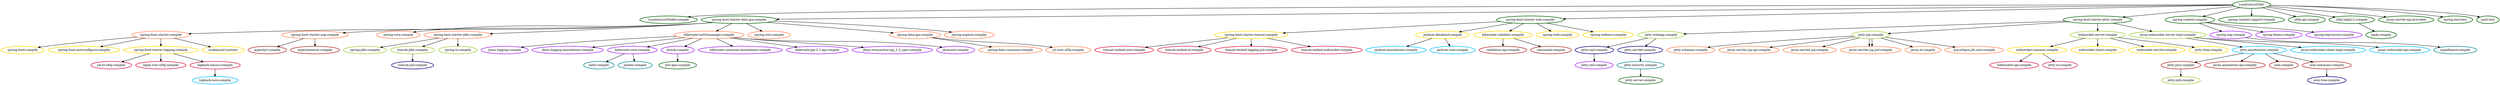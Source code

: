 digraph "com.djh.location.list:LocationListDAO:jar:1.0-SNAPSHOT" { 
edge[arrowsize=1.0, penwidth=1.5];node[penwidth=2.5];
	 node[color=darkgreen] "LocationListDAO" -> "LocationListModel:compile";
	 node[color=darkgreen] "LocationListDAO" -> "spring-boot-starter-data-jpa:compile";
	 node[color=darkgreen] "LocationListDAO" -> "spring-boot-starter-web:compile";
	 node[color=darkgreen] "LocationListDAO" -> "spring-boot-starter-jetty:compile";
	 node[color=darkgreen] "LocationListDAO" -> "spring-context:compile";
	 node[color=darkgreen] "LocationListDAO" -> "spring-context-support:compile";
	 node[color=darkgreen] "LocationListDAO" -> "slf4j-api:compile";
	 node[color=darkgreen] "LocationListDAO" -> "slf4j-log4j12:compile";
	 node[color=darkgreen] "LocationListDAO" -> "javax.servlet-api:provided";
	 node[color=darkgreen] "LocationListDAO" -> "spring-test:test";
	 node[color=darkgreen] "LocationListDAO" -> "junit:test";
	 node[color=coral] "spring-boot-starter-data-jpa:compile" -> "spring-boot-starter:compile";
	 node[color=coral] "spring-boot-starter-data-jpa:compile" -> "spring-boot-starter-aop:compile";
	 node[color=coral] "spring-boot-starter-data-jpa:compile" -> "spring-core:compile";
	 node[color=coral] "spring-boot-starter-data-jpa:compile" -> "spring-boot-starter-jdbc:compile";
	 node[color=coral] "spring-boot-starter-data-jpa:compile" -> "hibernate-entitymanager:compile";
	 node[color=coral] "spring-boot-starter-data-jpa:compile" -> "spring-orm:compile";
	 node[color=coral] "spring-boot-starter-data-jpa:compile" -> "spring-data-jpa:compile";
	 node[color=coral] "spring-boot-starter-data-jpa:compile" -> "spring-aspects:compile";
	 node[color=gold] "spring-boot-starter:compile" -> "spring-boot:compile";
	 node[color=gold] "spring-boot-starter:compile" -> "spring-boot-autoconfigure:compile";
	 node[color=gold] "spring-boot-starter:compile" -> "spring-boot-starter-logging:compile";
	 node[color=gold] "spring-boot-starter:compile" -> "snakeyaml:runtime";
	 node[color=crimson] "spring-boot-starter-logging:compile" -> "jul-to-slf4j:compile";
	 node[color=crimson] "spring-boot-starter-logging:compile" -> "log4j-over-slf4j:compile";
	 node[color=crimson] "spring-boot-starter-logging:compile" -> "logback-classic:compile";
	 node[color=deepskyblue] "logback-classic:compile" -> "logback-core:compile";
	 node[color=firebrick] "spring-boot-starter-aop:compile" -> "aspectjrt:compile";
	 node[color=firebrick] "spring-boot-starter-aop:compile" -> "aspectjweaver:compile";
	 node[color=yellowgreen] "spring-boot-starter-jdbc:compile" -> "spring-jdbc:compile";
	 node[color=yellowgreen] "spring-boot-starter-jdbc:compile" -> "tomcat-jdbc:compile";
	 node[color=yellowgreen] "spring-boot-starter-jdbc:compile" -> "spring-tx:compile";
	 node[color=navy] "tomcat-jdbc:compile" -> "tomcat-juli:compile";
	 node[color=purple] "hibernate-entitymanager:compile" -> "jboss-logging:compile";
	 node[color=purple] "hibernate-entitymanager:compile" -> "jboss-logging-annotations:compile";
	 node[color=purple] "hibernate-entitymanager:compile" -> "hibernate-core:compile";
	 node[color=purple] "hibernate-entitymanager:compile" -> "dom4j:compile";
	 node[color=purple] "hibernate-entitymanager:compile" -> "hibernate-commons-annotations:compile";
	 node[color=purple] "hibernate-entitymanager:compile" -> "hibernate-jpa-2.1-api:compile";
	 node[color=purple] "hibernate-entitymanager:compile" -> "jboss-transaction-api_1.2_spec:compile";
	 node[color=purple] "hibernate-entitymanager:compile" -> "javassist:compile";
	 node[color=turquoise4] "hibernate-core:compile" -> "antlr:compile";
	 node[color=turquoise4] "hibernate-core:compile" -> "jandex:compile";
	 node[color=darkgreen] "dom4j:compile" -> "xml-apis:compile";
	 node[color=coral] "spring-data-jpa:compile" -> "spring-data-commons:compile";
	 node[color=coral] "spring-data-jpa:compile" -> "jcl-over-slf4j:compile";
	 node[color=gold] "spring-boot-starter-web:compile" -> "spring-boot-starter-tomcat:compile";
	 node[color=gold] "spring-boot-starter-web:compile" -> "jackson-databind:compile";
	 node[color=gold] "spring-boot-starter-web:compile" -> "hibernate-validator:compile";
	 node[color=gold] "spring-boot-starter-web:compile" -> "spring-web:compile";
	 node[color=gold] "spring-boot-starter-web:compile" -> "spring-webmvc:compile";
	 node[color=crimson] "spring-boot-starter-tomcat:compile" -> "tomcat-embed-core:compile";
	 node[color=crimson] "spring-boot-starter-tomcat:compile" -> "tomcat-embed-el:compile";
	 node[color=crimson] "spring-boot-starter-tomcat:compile" -> "tomcat-embed-logging-juli:compile";
	 node[color=crimson] "spring-boot-starter-tomcat:compile" -> "tomcat-embed-websocket:compile";
	 node[color=deepskyblue] "jackson-databind:compile" -> "jackson-annotations:compile";
	 node[color=deepskyblue] "jackson-databind:compile" -> "jackson-core:compile";
	 node[color=firebrick] "hibernate-validator:compile" -> "validation-api:compile";
	 node[color=firebrick] "hibernate-validator:compile" -> "classmate:compile";
	 node[color=yellowgreen] "spring-boot-starter-jetty:compile" -> "jetty-webapp:compile";
	 node[color=yellowgreen] "spring-boot-starter-jetty:compile" -> "jetty-jsp:compile";
	 node[color=yellowgreen] "spring-boot-starter-jetty:compile" -> "websocket-server:compile";
	 node[color=yellowgreen] "spring-boot-starter-jetty:compile" -> "javax-websocket-server-impl:compile";
	 node[color=navy] "jetty-webapp:compile" -> "jetty-xml:compile";
	 node[color=navy] "jetty-webapp:compile" -> "jetty-servlet:compile";
	 node[color=purple] "jetty-xml:compile" -> "jetty-util:compile";
	 node[color=turquoise4] "jetty-servlet:compile" -> "jetty-security:compile";
	 node[color=darkgreen] "jetty-security:compile" -> "jetty-server:compile";
	 node[color=coral] "jetty-jsp:compile" -> "jetty-schemas:compile";
	 node[color=coral] "jetty-jsp:compile" -> "javax.servlet.jsp-api:compile";
	 node[color=coral] "jetty-jsp:compile" -> "javax.servlet.jsp:compile";
	 node[color=coral] "jetty-jsp:compile" -> "javax.servlet.jsp.jstl:compile";
	 node[color=coral] "jetty-jsp:compile" -> "javax.servlet.jsp.jstl:compile";
	 node[color=coral] "jetty-jsp:compile" -> "javax.el:compile";
	 node[color=coral] "jetty-jsp:compile" -> "org.eclipse.jdt.core:compile";
	 node[color=gold] "websocket-server:compile" -> "websocket-common:compile";
	 node[color=gold] "websocket-server:compile" -> "websocket-client:compile";
	 node[color=gold] "websocket-server:compile" -> "websocket-servlet:compile";
	 node[color=gold] "websocket-server:compile" -> "jetty-http:compile";
	 node[color=crimson] "websocket-common:compile" -> "websocket-api:compile";
	 node[color=crimson] "websocket-common:compile" -> "jetty-io:compile";
	 node[color=deepskyblue] "javax-websocket-server-impl:compile" -> "jetty-annotations:compile";
	 node[color=deepskyblue] "javax-websocket-server-impl:compile" -> "javax-websocket-client-impl:compile";
	 node[color=deepskyblue] "javax-websocket-server-impl:compile" -> "javax.websocket-api:compile";
	 node[color=firebrick] "jetty-annotations:compile" -> "jetty-plus:compile";
	 node[color=firebrick] "jetty-annotations:compile" -> "javax.annotation-api:compile";
	 node[color=firebrick] "jetty-annotations:compile" -> "asm:compile";
	 node[color=firebrick] "jetty-annotations:compile" -> "asm-commons:compile";
	 node[color=yellowgreen] "jetty-plus:compile" -> "jetty-jndi:compile";
	 node[color=navy] "asm-commons:compile" -> "asm-tree:compile";
	 node[color=purple] "spring-context:compile" -> "spring-aop:compile";
	 node[color=purple] "spring-context:compile" -> "spring-beans:compile";
	 node[color=purple] "spring-context:compile" -> "spring-expression:compile";
	 node[color=turquoise4] "spring-aop:compile" -> "aopalliance:compile";
	 node[color=darkgreen] "slf4j-log4j12:compile" -> "log4j:compile";
 } 